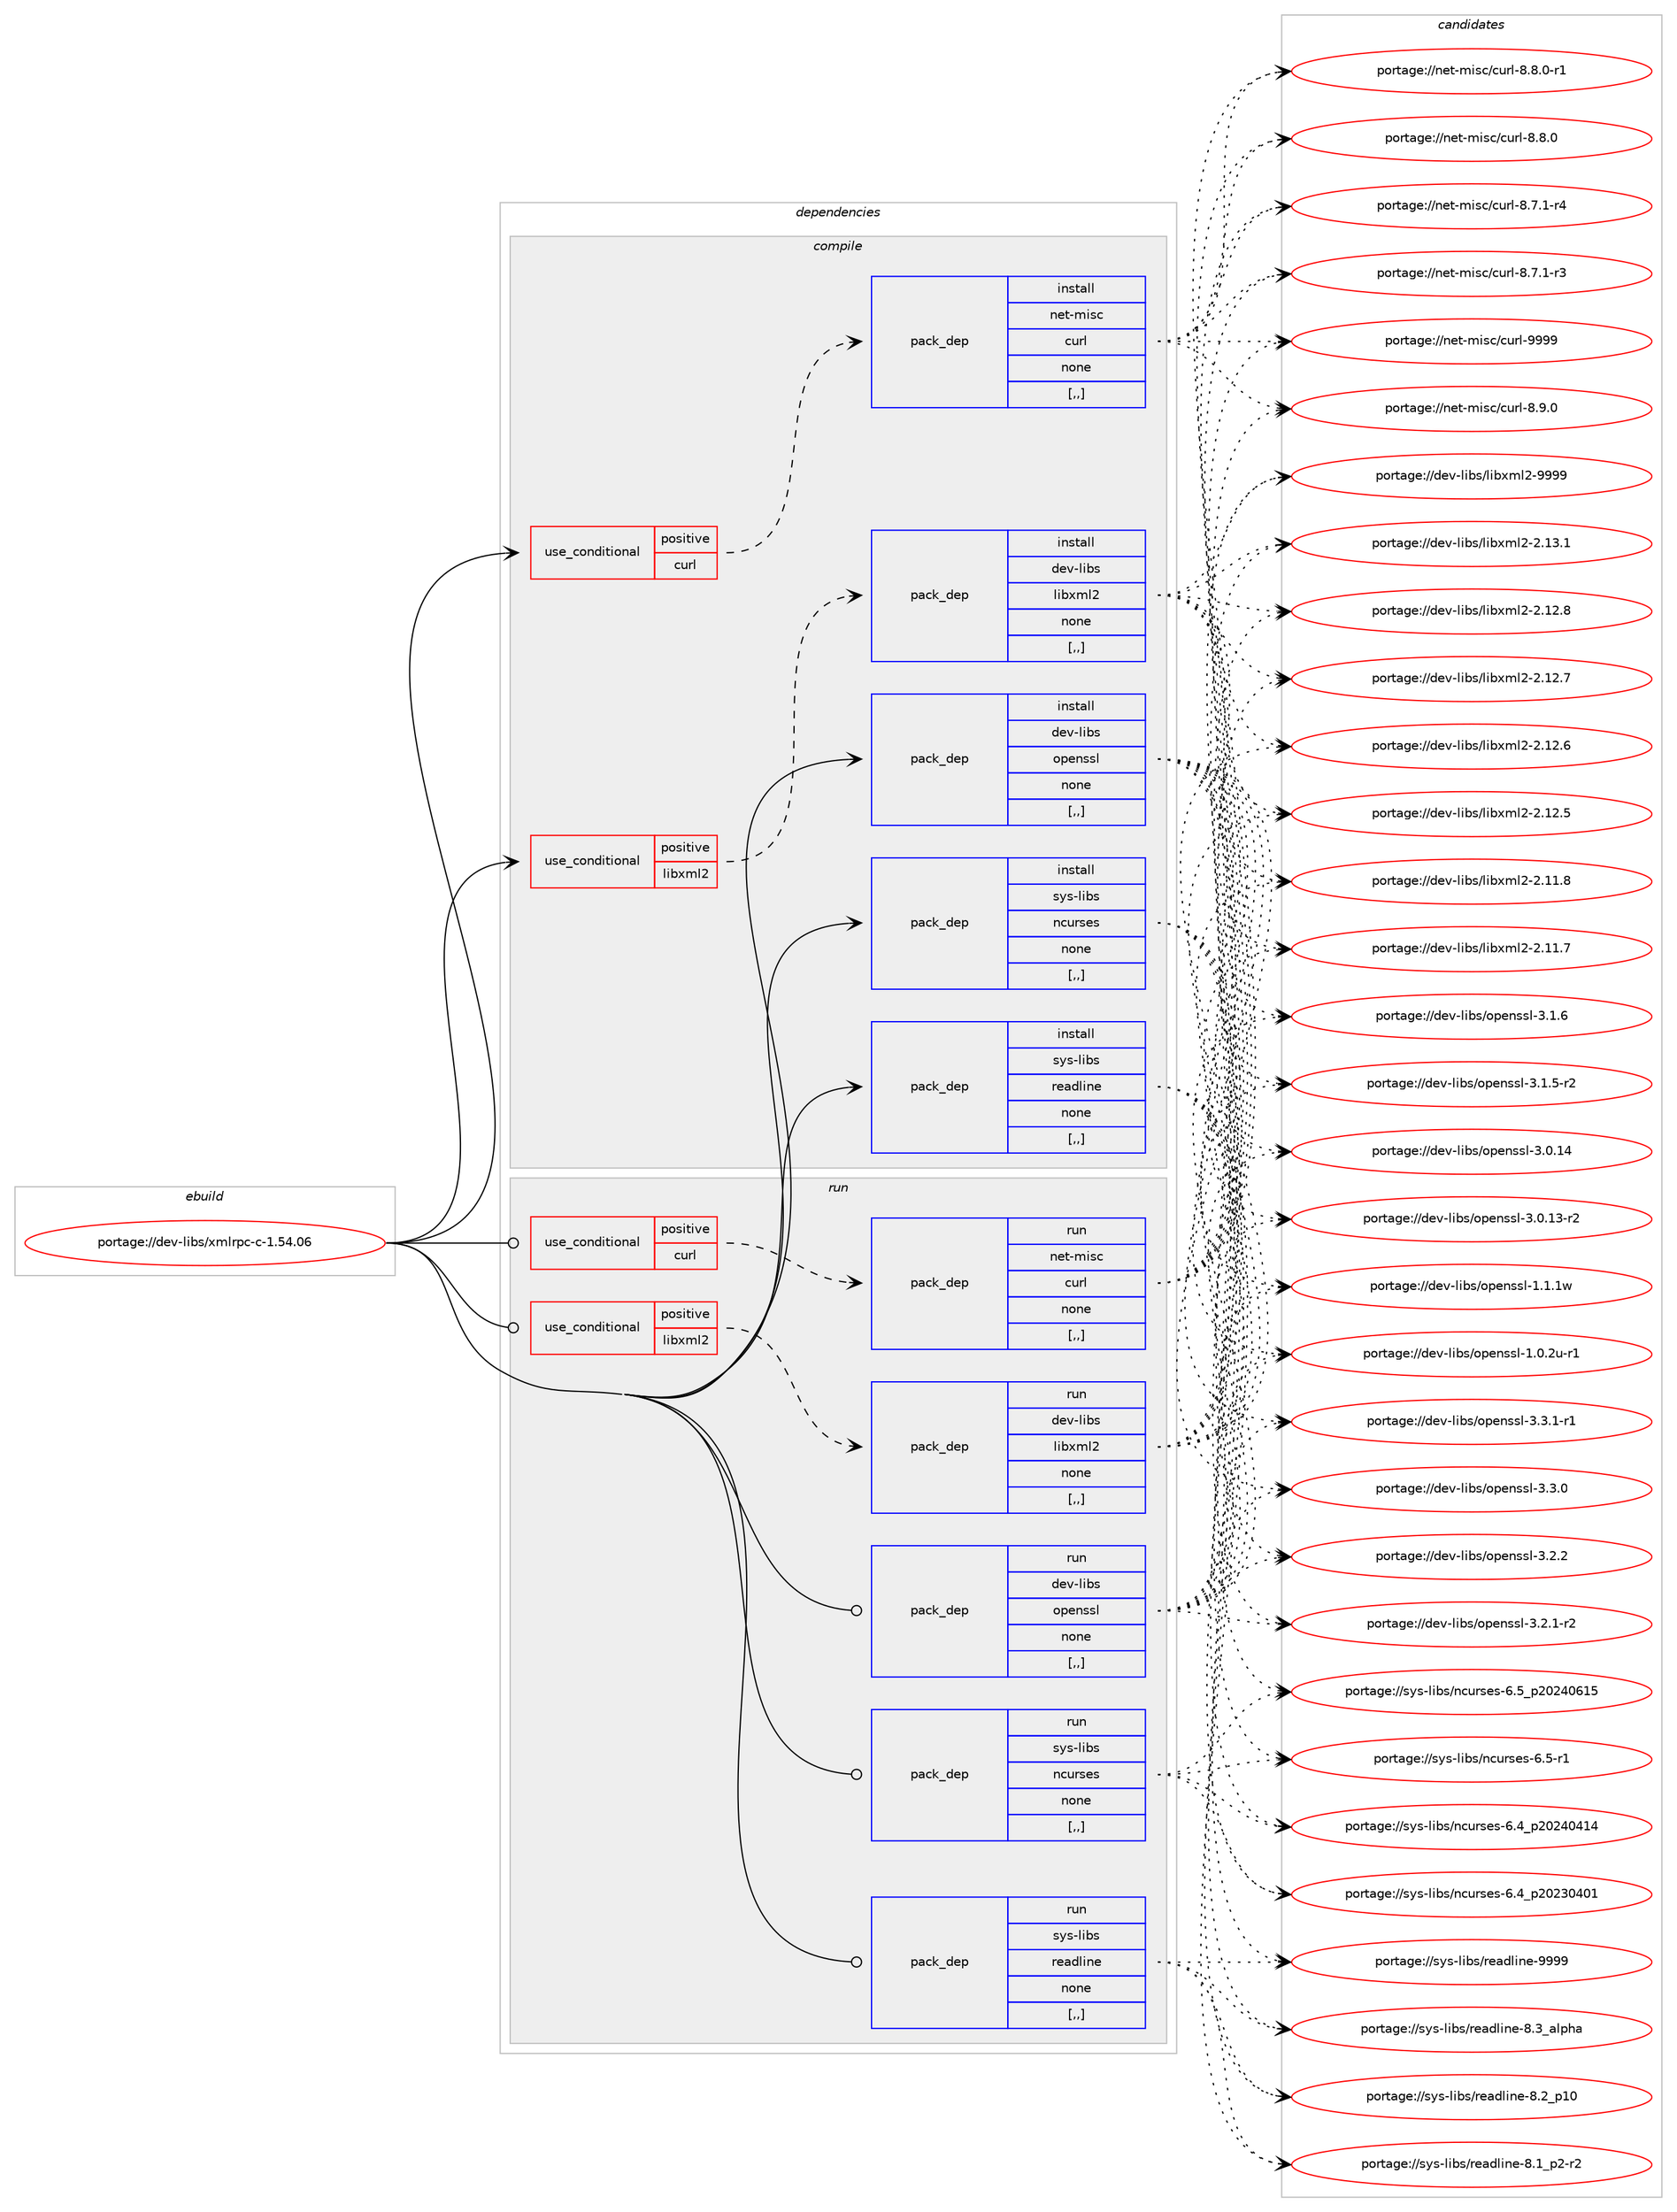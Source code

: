 digraph prolog {

# *************
# Graph options
# *************

newrank=true;
concentrate=true;
compound=true;
graph [rankdir=LR,fontname=Helvetica,fontsize=10,ranksep=1.5];#, ranksep=2.5, nodesep=0.2];
edge  [arrowhead=vee];
node  [fontname=Helvetica,fontsize=10];

# **********
# The ebuild
# **********

subgraph cluster_leftcol {
color=gray;
label=<<i>ebuild</i>>;
id [label="portage://dev-libs/xmlrpc-c-1.54.06", color=red, width=4, href="../dev-libs/xmlrpc-c-1.54.06.svg"];
}

# ****************
# The dependencies
# ****************

subgraph cluster_midcol {
color=gray;
label=<<i>dependencies</i>>;
subgraph cluster_compile {
fillcolor="#eeeeee";
style=filled;
label=<<i>compile</i>>;
subgraph cond28794 {
dependency115845 [label=<<TABLE BORDER="0" CELLBORDER="1" CELLSPACING="0" CELLPADDING="4"><TR><TD ROWSPAN="3" CELLPADDING="10">use_conditional</TD></TR><TR><TD>positive</TD></TR><TR><TD>curl</TD></TR></TABLE>>, shape=none, color=red];
subgraph pack85852 {
dependency115846 [label=<<TABLE BORDER="0" CELLBORDER="1" CELLSPACING="0" CELLPADDING="4" WIDTH="220"><TR><TD ROWSPAN="6" CELLPADDING="30">pack_dep</TD></TR><TR><TD WIDTH="110">install</TD></TR><TR><TD>net-misc</TD></TR><TR><TD>curl</TD></TR><TR><TD>none</TD></TR><TR><TD>[,,]</TD></TR></TABLE>>, shape=none, color=blue];
}
dependency115845:e -> dependency115846:w [weight=20,style="dashed",arrowhead="vee"];
}
id:e -> dependency115845:w [weight=20,style="solid",arrowhead="vee"];
subgraph cond28795 {
dependency115847 [label=<<TABLE BORDER="0" CELLBORDER="1" CELLSPACING="0" CELLPADDING="4"><TR><TD ROWSPAN="3" CELLPADDING="10">use_conditional</TD></TR><TR><TD>positive</TD></TR><TR><TD>libxml2</TD></TR></TABLE>>, shape=none, color=red];
subgraph pack85853 {
dependency115848 [label=<<TABLE BORDER="0" CELLBORDER="1" CELLSPACING="0" CELLPADDING="4" WIDTH="220"><TR><TD ROWSPAN="6" CELLPADDING="30">pack_dep</TD></TR><TR><TD WIDTH="110">install</TD></TR><TR><TD>dev-libs</TD></TR><TR><TD>libxml2</TD></TR><TR><TD>none</TD></TR><TR><TD>[,,]</TD></TR></TABLE>>, shape=none, color=blue];
}
dependency115847:e -> dependency115848:w [weight=20,style="dashed",arrowhead="vee"];
}
id:e -> dependency115847:w [weight=20,style="solid",arrowhead="vee"];
subgraph pack85854 {
dependency115849 [label=<<TABLE BORDER="0" CELLBORDER="1" CELLSPACING="0" CELLPADDING="4" WIDTH="220"><TR><TD ROWSPAN="6" CELLPADDING="30">pack_dep</TD></TR><TR><TD WIDTH="110">install</TD></TR><TR><TD>dev-libs</TD></TR><TR><TD>openssl</TD></TR><TR><TD>none</TD></TR><TR><TD>[,,]</TD></TR></TABLE>>, shape=none, color=blue];
}
id:e -> dependency115849:w [weight=20,style="solid",arrowhead="vee"];
subgraph pack85855 {
dependency115850 [label=<<TABLE BORDER="0" CELLBORDER="1" CELLSPACING="0" CELLPADDING="4" WIDTH="220"><TR><TD ROWSPAN="6" CELLPADDING="30">pack_dep</TD></TR><TR><TD WIDTH="110">install</TD></TR><TR><TD>sys-libs</TD></TR><TR><TD>ncurses</TD></TR><TR><TD>none</TD></TR><TR><TD>[,,]</TD></TR></TABLE>>, shape=none, color=blue];
}
id:e -> dependency115850:w [weight=20,style="solid",arrowhead="vee"];
subgraph pack85856 {
dependency115851 [label=<<TABLE BORDER="0" CELLBORDER="1" CELLSPACING="0" CELLPADDING="4" WIDTH="220"><TR><TD ROWSPAN="6" CELLPADDING="30">pack_dep</TD></TR><TR><TD WIDTH="110">install</TD></TR><TR><TD>sys-libs</TD></TR><TR><TD>readline</TD></TR><TR><TD>none</TD></TR><TR><TD>[,,]</TD></TR></TABLE>>, shape=none, color=blue];
}
id:e -> dependency115851:w [weight=20,style="solid",arrowhead="vee"];
}
subgraph cluster_compileandrun {
fillcolor="#eeeeee";
style=filled;
label=<<i>compile and run</i>>;
}
subgraph cluster_run {
fillcolor="#eeeeee";
style=filled;
label=<<i>run</i>>;
subgraph cond28796 {
dependency115852 [label=<<TABLE BORDER="0" CELLBORDER="1" CELLSPACING="0" CELLPADDING="4"><TR><TD ROWSPAN="3" CELLPADDING="10">use_conditional</TD></TR><TR><TD>positive</TD></TR><TR><TD>curl</TD></TR></TABLE>>, shape=none, color=red];
subgraph pack85857 {
dependency115853 [label=<<TABLE BORDER="0" CELLBORDER="1" CELLSPACING="0" CELLPADDING="4" WIDTH="220"><TR><TD ROWSPAN="6" CELLPADDING="30">pack_dep</TD></TR><TR><TD WIDTH="110">run</TD></TR><TR><TD>net-misc</TD></TR><TR><TD>curl</TD></TR><TR><TD>none</TD></TR><TR><TD>[,,]</TD></TR></TABLE>>, shape=none, color=blue];
}
dependency115852:e -> dependency115853:w [weight=20,style="dashed",arrowhead="vee"];
}
id:e -> dependency115852:w [weight=20,style="solid",arrowhead="odot"];
subgraph cond28797 {
dependency115854 [label=<<TABLE BORDER="0" CELLBORDER="1" CELLSPACING="0" CELLPADDING="4"><TR><TD ROWSPAN="3" CELLPADDING="10">use_conditional</TD></TR><TR><TD>positive</TD></TR><TR><TD>libxml2</TD></TR></TABLE>>, shape=none, color=red];
subgraph pack85858 {
dependency115855 [label=<<TABLE BORDER="0" CELLBORDER="1" CELLSPACING="0" CELLPADDING="4" WIDTH="220"><TR><TD ROWSPAN="6" CELLPADDING="30">pack_dep</TD></TR><TR><TD WIDTH="110">run</TD></TR><TR><TD>dev-libs</TD></TR><TR><TD>libxml2</TD></TR><TR><TD>none</TD></TR><TR><TD>[,,]</TD></TR></TABLE>>, shape=none, color=blue];
}
dependency115854:e -> dependency115855:w [weight=20,style="dashed",arrowhead="vee"];
}
id:e -> dependency115854:w [weight=20,style="solid",arrowhead="odot"];
subgraph pack85859 {
dependency115856 [label=<<TABLE BORDER="0" CELLBORDER="1" CELLSPACING="0" CELLPADDING="4" WIDTH="220"><TR><TD ROWSPAN="6" CELLPADDING="30">pack_dep</TD></TR><TR><TD WIDTH="110">run</TD></TR><TR><TD>dev-libs</TD></TR><TR><TD>openssl</TD></TR><TR><TD>none</TD></TR><TR><TD>[,,]</TD></TR></TABLE>>, shape=none, color=blue];
}
id:e -> dependency115856:w [weight=20,style="solid",arrowhead="odot"];
subgraph pack85860 {
dependency115857 [label=<<TABLE BORDER="0" CELLBORDER="1" CELLSPACING="0" CELLPADDING="4" WIDTH="220"><TR><TD ROWSPAN="6" CELLPADDING="30">pack_dep</TD></TR><TR><TD WIDTH="110">run</TD></TR><TR><TD>sys-libs</TD></TR><TR><TD>ncurses</TD></TR><TR><TD>none</TD></TR><TR><TD>[,,]</TD></TR></TABLE>>, shape=none, color=blue];
}
id:e -> dependency115857:w [weight=20,style="solid",arrowhead="odot"];
subgraph pack85861 {
dependency115858 [label=<<TABLE BORDER="0" CELLBORDER="1" CELLSPACING="0" CELLPADDING="4" WIDTH="220"><TR><TD ROWSPAN="6" CELLPADDING="30">pack_dep</TD></TR><TR><TD WIDTH="110">run</TD></TR><TR><TD>sys-libs</TD></TR><TR><TD>readline</TD></TR><TR><TD>none</TD></TR><TR><TD>[,,]</TD></TR></TABLE>>, shape=none, color=blue];
}
id:e -> dependency115858:w [weight=20,style="solid",arrowhead="odot"];
}
}

# **************
# The candidates
# **************

subgraph cluster_choices {
rank=same;
color=gray;
label=<<i>candidates</i>>;

subgraph choice85852 {
color=black;
nodesep=1;
choice110101116451091051159947991171141084557575757 [label="portage://net-misc/curl-9999", color=red, width=4,href="../net-misc/curl-9999.svg"];
choice11010111645109105115994799117114108455646574648 [label="portage://net-misc/curl-8.9.0", color=red, width=4,href="../net-misc/curl-8.9.0.svg"];
choice110101116451091051159947991171141084556465646484511449 [label="portage://net-misc/curl-8.8.0-r1", color=red, width=4,href="../net-misc/curl-8.8.0-r1.svg"];
choice11010111645109105115994799117114108455646564648 [label="portage://net-misc/curl-8.8.0", color=red, width=4,href="../net-misc/curl-8.8.0.svg"];
choice110101116451091051159947991171141084556465546494511452 [label="portage://net-misc/curl-8.7.1-r4", color=red, width=4,href="../net-misc/curl-8.7.1-r4.svg"];
choice110101116451091051159947991171141084556465546494511451 [label="portage://net-misc/curl-8.7.1-r3", color=red, width=4,href="../net-misc/curl-8.7.1-r3.svg"];
dependency115846:e -> choice110101116451091051159947991171141084557575757:w [style=dotted,weight="100"];
dependency115846:e -> choice11010111645109105115994799117114108455646574648:w [style=dotted,weight="100"];
dependency115846:e -> choice110101116451091051159947991171141084556465646484511449:w [style=dotted,weight="100"];
dependency115846:e -> choice11010111645109105115994799117114108455646564648:w [style=dotted,weight="100"];
dependency115846:e -> choice110101116451091051159947991171141084556465546494511452:w [style=dotted,weight="100"];
dependency115846:e -> choice110101116451091051159947991171141084556465546494511451:w [style=dotted,weight="100"];
}
subgraph choice85853 {
color=black;
nodesep=1;
choice10010111845108105981154710810598120109108504557575757 [label="portage://dev-libs/libxml2-9999", color=red, width=4,href="../dev-libs/libxml2-9999.svg"];
choice100101118451081059811547108105981201091085045504649514649 [label="portage://dev-libs/libxml2-2.13.1", color=red, width=4,href="../dev-libs/libxml2-2.13.1.svg"];
choice100101118451081059811547108105981201091085045504649504656 [label="portage://dev-libs/libxml2-2.12.8", color=red, width=4,href="../dev-libs/libxml2-2.12.8.svg"];
choice100101118451081059811547108105981201091085045504649504655 [label="portage://dev-libs/libxml2-2.12.7", color=red, width=4,href="../dev-libs/libxml2-2.12.7.svg"];
choice100101118451081059811547108105981201091085045504649504654 [label="portage://dev-libs/libxml2-2.12.6", color=red, width=4,href="../dev-libs/libxml2-2.12.6.svg"];
choice100101118451081059811547108105981201091085045504649504653 [label="portage://dev-libs/libxml2-2.12.5", color=red, width=4,href="../dev-libs/libxml2-2.12.5.svg"];
choice100101118451081059811547108105981201091085045504649494656 [label="portage://dev-libs/libxml2-2.11.8", color=red, width=4,href="../dev-libs/libxml2-2.11.8.svg"];
choice100101118451081059811547108105981201091085045504649494655 [label="portage://dev-libs/libxml2-2.11.7", color=red, width=4,href="../dev-libs/libxml2-2.11.7.svg"];
dependency115848:e -> choice10010111845108105981154710810598120109108504557575757:w [style=dotted,weight="100"];
dependency115848:e -> choice100101118451081059811547108105981201091085045504649514649:w [style=dotted,weight="100"];
dependency115848:e -> choice100101118451081059811547108105981201091085045504649504656:w [style=dotted,weight="100"];
dependency115848:e -> choice100101118451081059811547108105981201091085045504649504655:w [style=dotted,weight="100"];
dependency115848:e -> choice100101118451081059811547108105981201091085045504649504654:w [style=dotted,weight="100"];
dependency115848:e -> choice100101118451081059811547108105981201091085045504649504653:w [style=dotted,weight="100"];
dependency115848:e -> choice100101118451081059811547108105981201091085045504649494656:w [style=dotted,weight="100"];
dependency115848:e -> choice100101118451081059811547108105981201091085045504649494655:w [style=dotted,weight="100"];
}
subgraph choice85854 {
color=black;
nodesep=1;
choice1001011184510810598115471111121011101151151084551465146494511449 [label="portage://dev-libs/openssl-3.3.1-r1", color=red, width=4,href="../dev-libs/openssl-3.3.1-r1.svg"];
choice100101118451081059811547111112101110115115108455146514648 [label="portage://dev-libs/openssl-3.3.0", color=red, width=4,href="../dev-libs/openssl-3.3.0.svg"];
choice100101118451081059811547111112101110115115108455146504650 [label="portage://dev-libs/openssl-3.2.2", color=red, width=4,href="../dev-libs/openssl-3.2.2.svg"];
choice1001011184510810598115471111121011101151151084551465046494511450 [label="portage://dev-libs/openssl-3.2.1-r2", color=red, width=4,href="../dev-libs/openssl-3.2.1-r2.svg"];
choice100101118451081059811547111112101110115115108455146494654 [label="portage://dev-libs/openssl-3.1.6", color=red, width=4,href="../dev-libs/openssl-3.1.6.svg"];
choice1001011184510810598115471111121011101151151084551464946534511450 [label="portage://dev-libs/openssl-3.1.5-r2", color=red, width=4,href="../dev-libs/openssl-3.1.5-r2.svg"];
choice10010111845108105981154711111210111011511510845514648464952 [label="portage://dev-libs/openssl-3.0.14", color=red, width=4,href="../dev-libs/openssl-3.0.14.svg"];
choice100101118451081059811547111112101110115115108455146484649514511450 [label="portage://dev-libs/openssl-3.0.13-r2", color=red, width=4,href="../dev-libs/openssl-3.0.13-r2.svg"];
choice100101118451081059811547111112101110115115108454946494649119 [label="portage://dev-libs/openssl-1.1.1w", color=red, width=4,href="../dev-libs/openssl-1.1.1w.svg"];
choice1001011184510810598115471111121011101151151084549464846501174511449 [label="portage://dev-libs/openssl-1.0.2u-r1", color=red, width=4,href="../dev-libs/openssl-1.0.2u-r1.svg"];
dependency115849:e -> choice1001011184510810598115471111121011101151151084551465146494511449:w [style=dotted,weight="100"];
dependency115849:e -> choice100101118451081059811547111112101110115115108455146514648:w [style=dotted,weight="100"];
dependency115849:e -> choice100101118451081059811547111112101110115115108455146504650:w [style=dotted,weight="100"];
dependency115849:e -> choice1001011184510810598115471111121011101151151084551465046494511450:w [style=dotted,weight="100"];
dependency115849:e -> choice100101118451081059811547111112101110115115108455146494654:w [style=dotted,weight="100"];
dependency115849:e -> choice1001011184510810598115471111121011101151151084551464946534511450:w [style=dotted,weight="100"];
dependency115849:e -> choice10010111845108105981154711111210111011511510845514648464952:w [style=dotted,weight="100"];
dependency115849:e -> choice100101118451081059811547111112101110115115108455146484649514511450:w [style=dotted,weight="100"];
dependency115849:e -> choice100101118451081059811547111112101110115115108454946494649119:w [style=dotted,weight="100"];
dependency115849:e -> choice1001011184510810598115471111121011101151151084549464846501174511449:w [style=dotted,weight="100"];
}
subgraph choice85855 {
color=black;
nodesep=1;
choice1151211154510810598115471109911711411510111545544653951125048505248544953 [label="portage://sys-libs/ncurses-6.5_p20240615", color=red, width=4,href="../sys-libs/ncurses-6.5_p20240615.svg"];
choice11512111545108105981154711099117114115101115455446534511449 [label="portage://sys-libs/ncurses-6.5-r1", color=red, width=4,href="../sys-libs/ncurses-6.5-r1.svg"];
choice1151211154510810598115471109911711411510111545544652951125048505248524952 [label="portage://sys-libs/ncurses-6.4_p20240414", color=red, width=4,href="../sys-libs/ncurses-6.4_p20240414.svg"];
choice1151211154510810598115471109911711411510111545544652951125048505148524849 [label="portage://sys-libs/ncurses-6.4_p20230401", color=red, width=4,href="../sys-libs/ncurses-6.4_p20230401.svg"];
dependency115850:e -> choice1151211154510810598115471109911711411510111545544653951125048505248544953:w [style=dotted,weight="100"];
dependency115850:e -> choice11512111545108105981154711099117114115101115455446534511449:w [style=dotted,weight="100"];
dependency115850:e -> choice1151211154510810598115471109911711411510111545544652951125048505248524952:w [style=dotted,weight="100"];
dependency115850:e -> choice1151211154510810598115471109911711411510111545544652951125048505148524849:w [style=dotted,weight="100"];
}
subgraph choice85856 {
color=black;
nodesep=1;
choice115121115451081059811547114101971001081051101014557575757 [label="portage://sys-libs/readline-9999", color=red, width=4,href="../sys-libs/readline-9999.svg"];
choice1151211154510810598115471141019710010810511010145564651959710811210497 [label="portage://sys-libs/readline-8.3_alpha", color=red, width=4,href="../sys-libs/readline-8.3_alpha.svg"];
choice1151211154510810598115471141019710010810511010145564650951124948 [label="portage://sys-libs/readline-8.2_p10", color=red, width=4,href="../sys-libs/readline-8.2_p10.svg"];
choice115121115451081059811547114101971001081051101014556464995112504511450 [label="portage://sys-libs/readline-8.1_p2-r2", color=red, width=4,href="../sys-libs/readline-8.1_p2-r2.svg"];
dependency115851:e -> choice115121115451081059811547114101971001081051101014557575757:w [style=dotted,weight="100"];
dependency115851:e -> choice1151211154510810598115471141019710010810511010145564651959710811210497:w [style=dotted,weight="100"];
dependency115851:e -> choice1151211154510810598115471141019710010810511010145564650951124948:w [style=dotted,weight="100"];
dependency115851:e -> choice115121115451081059811547114101971001081051101014556464995112504511450:w [style=dotted,weight="100"];
}
subgraph choice85857 {
color=black;
nodesep=1;
choice110101116451091051159947991171141084557575757 [label="portage://net-misc/curl-9999", color=red, width=4,href="../net-misc/curl-9999.svg"];
choice11010111645109105115994799117114108455646574648 [label="portage://net-misc/curl-8.9.0", color=red, width=4,href="../net-misc/curl-8.9.0.svg"];
choice110101116451091051159947991171141084556465646484511449 [label="portage://net-misc/curl-8.8.0-r1", color=red, width=4,href="../net-misc/curl-8.8.0-r1.svg"];
choice11010111645109105115994799117114108455646564648 [label="portage://net-misc/curl-8.8.0", color=red, width=4,href="../net-misc/curl-8.8.0.svg"];
choice110101116451091051159947991171141084556465546494511452 [label="portage://net-misc/curl-8.7.1-r4", color=red, width=4,href="../net-misc/curl-8.7.1-r4.svg"];
choice110101116451091051159947991171141084556465546494511451 [label="portage://net-misc/curl-8.7.1-r3", color=red, width=4,href="../net-misc/curl-8.7.1-r3.svg"];
dependency115853:e -> choice110101116451091051159947991171141084557575757:w [style=dotted,weight="100"];
dependency115853:e -> choice11010111645109105115994799117114108455646574648:w [style=dotted,weight="100"];
dependency115853:e -> choice110101116451091051159947991171141084556465646484511449:w [style=dotted,weight="100"];
dependency115853:e -> choice11010111645109105115994799117114108455646564648:w [style=dotted,weight="100"];
dependency115853:e -> choice110101116451091051159947991171141084556465546494511452:w [style=dotted,weight="100"];
dependency115853:e -> choice110101116451091051159947991171141084556465546494511451:w [style=dotted,weight="100"];
}
subgraph choice85858 {
color=black;
nodesep=1;
choice10010111845108105981154710810598120109108504557575757 [label="portage://dev-libs/libxml2-9999", color=red, width=4,href="../dev-libs/libxml2-9999.svg"];
choice100101118451081059811547108105981201091085045504649514649 [label="portage://dev-libs/libxml2-2.13.1", color=red, width=4,href="../dev-libs/libxml2-2.13.1.svg"];
choice100101118451081059811547108105981201091085045504649504656 [label="portage://dev-libs/libxml2-2.12.8", color=red, width=4,href="../dev-libs/libxml2-2.12.8.svg"];
choice100101118451081059811547108105981201091085045504649504655 [label="portage://dev-libs/libxml2-2.12.7", color=red, width=4,href="../dev-libs/libxml2-2.12.7.svg"];
choice100101118451081059811547108105981201091085045504649504654 [label="portage://dev-libs/libxml2-2.12.6", color=red, width=4,href="../dev-libs/libxml2-2.12.6.svg"];
choice100101118451081059811547108105981201091085045504649504653 [label="portage://dev-libs/libxml2-2.12.5", color=red, width=4,href="../dev-libs/libxml2-2.12.5.svg"];
choice100101118451081059811547108105981201091085045504649494656 [label="portage://dev-libs/libxml2-2.11.8", color=red, width=4,href="../dev-libs/libxml2-2.11.8.svg"];
choice100101118451081059811547108105981201091085045504649494655 [label="portage://dev-libs/libxml2-2.11.7", color=red, width=4,href="../dev-libs/libxml2-2.11.7.svg"];
dependency115855:e -> choice10010111845108105981154710810598120109108504557575757:w [style=dotted,weight="100"];
dependency115855:e -> choice100101118451081059811547108105981201091085045504649514649:w [style=dotted,weight="100"];
dependency115855:e -> choice100101118451081059811547108105981201091085045504649504656:w [style=dotted,weight="100"];
dependency115855:e -> choice100101118451081059811547108105981201091085045504649504655:w [style=dotted,weight="100"];
dependency115855:e -> choice100101118451081059811547108105981201091085045504649504654:w [style=dotted,weight="100"];
dependency115855:e -> choice100101118451081059811547108105981201091085045504649504653:w [style=dotted,weight="100"];
dependency115855:e -> choice100101118451081059811547108105981201091085045504649494656:w [style=dotted,weight="100"];
dependency115855:e -> choice100101118451081059811547108105981201091085045504649494655:w [style=dotted,weight="100"];
}
subgraph choice85859 {
color=black;
nodesep=1;
choice1001011184510810598115471111121011101151151084551465146494511449 [label="portage://dev-libs/openssl-3.3.1-r1", color=red, width=4,href="../dev-libs/openssl-3.3.1-r1.svg"];
choice100101118451081059811547111112101110115115108455146514648 [label="portage://dev-libs/openssl-3.3.0", color=red, width=4,href="../dev-libs/openssl-3.3.0.svg"];
choice100101118451081059811547111112101110115115108455146504650 [label="portage://dev-libs/openssl-3.2.2", color=red, width=4,href="../dev-libs/openssl-3.2.2.svg"];
choice1001011184510810598115471111121011101151151084551465046494511450 [label="portage://dev-libs/openssl-3.2.1-r2", color=red, width=4,href="../dev-libs/openssl-3.2.1-r2.svg"];
choice100101118451081059811547111112101110115115108455146494654 [label="portage://dev-libs/openssl-3.1.6", color=red, width=4,href="../dev-libs/openssl-3.1.6.svg"];
choice1001011184510810598115471111121011101151151084551464946534511450 [label="portage://dev-libs/openssl-3.1.5-r2", color=red, width=4,href="../dev-libs/openssl-3.1.5-r2.svg"];
choice10010111845108105981154711111210111011511510845514648464952 [label="portage://dev-libs/openssl-3.0.14", color=red, width=4,href="../dev-libs/openssl-3.0.14.svg"];
choice100101118451081059811547111112101110115115108455146484649514511450 [label="portage://dev-libs/openssl-3.0.13-r2", color=red, width=4,href="../dev-libs/openssl-3.0.13-r2.svg"];
choice100101118451081059811547111112101110115115108454946494649119 [label="portage://dev-libs/openssl-1.1.1w", color=red, width=4,href="../dev-libs/openssl-1.1.1w.svg"];
choice1001011184510810598115471111121011101151151084549464846501174511449 [label="portage://dev-libs/openssl-1.0.2u-r1", color=red, width=4,href="../dev-libs/openssl-1.0.2u-r1.svg"];
dependency115856:e -> choice1001011184510810598115471111121011101151151084551465146494511449:w [style=dotted,weight="100"];
dependency115856:e -> choice100101118451081059811547111112101110115115108455146514648:w [style=dotted,weight="100"];
dependency115856:e -> choice100101118451081059811547111112101110115115108455146504650:w [style=dotted,weight="100"];
dependency115856:e -> choice1001011184510810598115471111121011101151151084551465046494511450:w [style=dotted,weight="100"];
dependency115856:e -> choice100101118451081059811547111112101110115115108455146494654:w [style=dotted,weight="100"];
dependency115856:e -> choice1001011184510810598115471111121011101151151084551464946534511450:w [style=dotted,weight="100"];
dependency115856:e -> choice10010111845108105981154711111210111011511510845514648464952:w [style=dotted,weight="100"];
dependency115856:e -> choice100101118451081059811547111112101110115115108455146484649514511450:w [style=dotted,weight="100"];
dependency115856:e -> choice100101118451081059811547111112101110115115108454946494649119:w [style=dotted,weight="100"];
dependency115856:e -> choice1001011184510810598115471111121011101151151084549464846501174511449:w [style=dotted,weight="100"];
}
subgraph choice85860 {
color=black;
nodesep=1;
choice1151211154510810598115471109911711411510111545544653951125048505248544953 [label="portage://sys-libs/ncurses-6.5_p20240615", color=red, width=4,href="../sys-libs/ncurses-6.5_p20240615.svg"];
choice11512111545108105981154711099117114115101115455446534511449 [label="portage://sys-libs/ncurses-6.5-r1", color=red, width=4,href="../sys-libs/ncurses-6.5-r1.svg"];
choice1151211154510810598115471109911711411510111545544652951125048505248524952 [label="portage://sys-libs/ncurses-6.4_p20240414", color=red, width=4,href="../sys-libs/ncurses-6.4_p20240414.svg"];
choice1151211154510810598115471109911711411510111545544652951125048505148524849 [label="portage://sys-libs/ncurses-6.4_p20230401", color=red, width=4,href="../sys-libs/ncurses-6.4_p20230401.svg"];
dependency115857:e -> choice1151211154510810598115471109911711411510111545544653951125048505248544953:w [style=dotted,weight="100"];
dependency115857:e -> choice11512111545108105981154711099117114115101115455446534511449:w [style=dotted,weight="100"];
dependency115857:e -> choice1151211154510810598115471109911711411510111545544652951125048505248524952:w [style=dotted,weight="100"];
dependency115857:e -> choice1151211154510810598115471109911711411510111545544652951125048505148524849:w [style=dotted,weight="100"];
}
subgraph choice85861 {
color=black;
nodesep=1;
choice115121115451081059811547114101971001081051101014557575757 [label="portage://sys-libs/readline-9999", color=red, width=4,href="../sys-libs/readline-9999.svg"];
choice1151211154510810598115471141019710010810511010145564651959710811210497 [label="portage://sys-libs/readline-8.3_alpha", color=red, width=4,href="../sys-libs/readline-8.3_alpha.svg"];
choice1151211154510810598115471141019710010810511010145564650951124948 [label="portage://sys-libs/readline-8.2_p10", color=red, width=4,href="../sys-libs/readline-8.2_p10.svg"];
choice115121115451081059811547114101971001081051101014556464995112504511450 [label="portage://sys-libs/readline-8.1_p2-r2", color=red, width=4,href="../sys-libs/readline-8.1_p2-r2.svg"];
dependency115858:e -> choice115121115451081059811547114101971001081051101014557575757:w [style=dotted,weight="100"];
dependency115858:e -> choice1151211154510810598115471141019710010810511010145564651959710811210497:w [style=dotted,weight="100"];
dependency115858:e -> choice1151211154510810598115471141019710010810511010145564650951124948:w [style=dotted,weight="100"];
dependency115858:e -> choice115121115451081059811547114101971001081051101014556464995112504511450:w [style=dotted,weight="100"];
}
}

}
